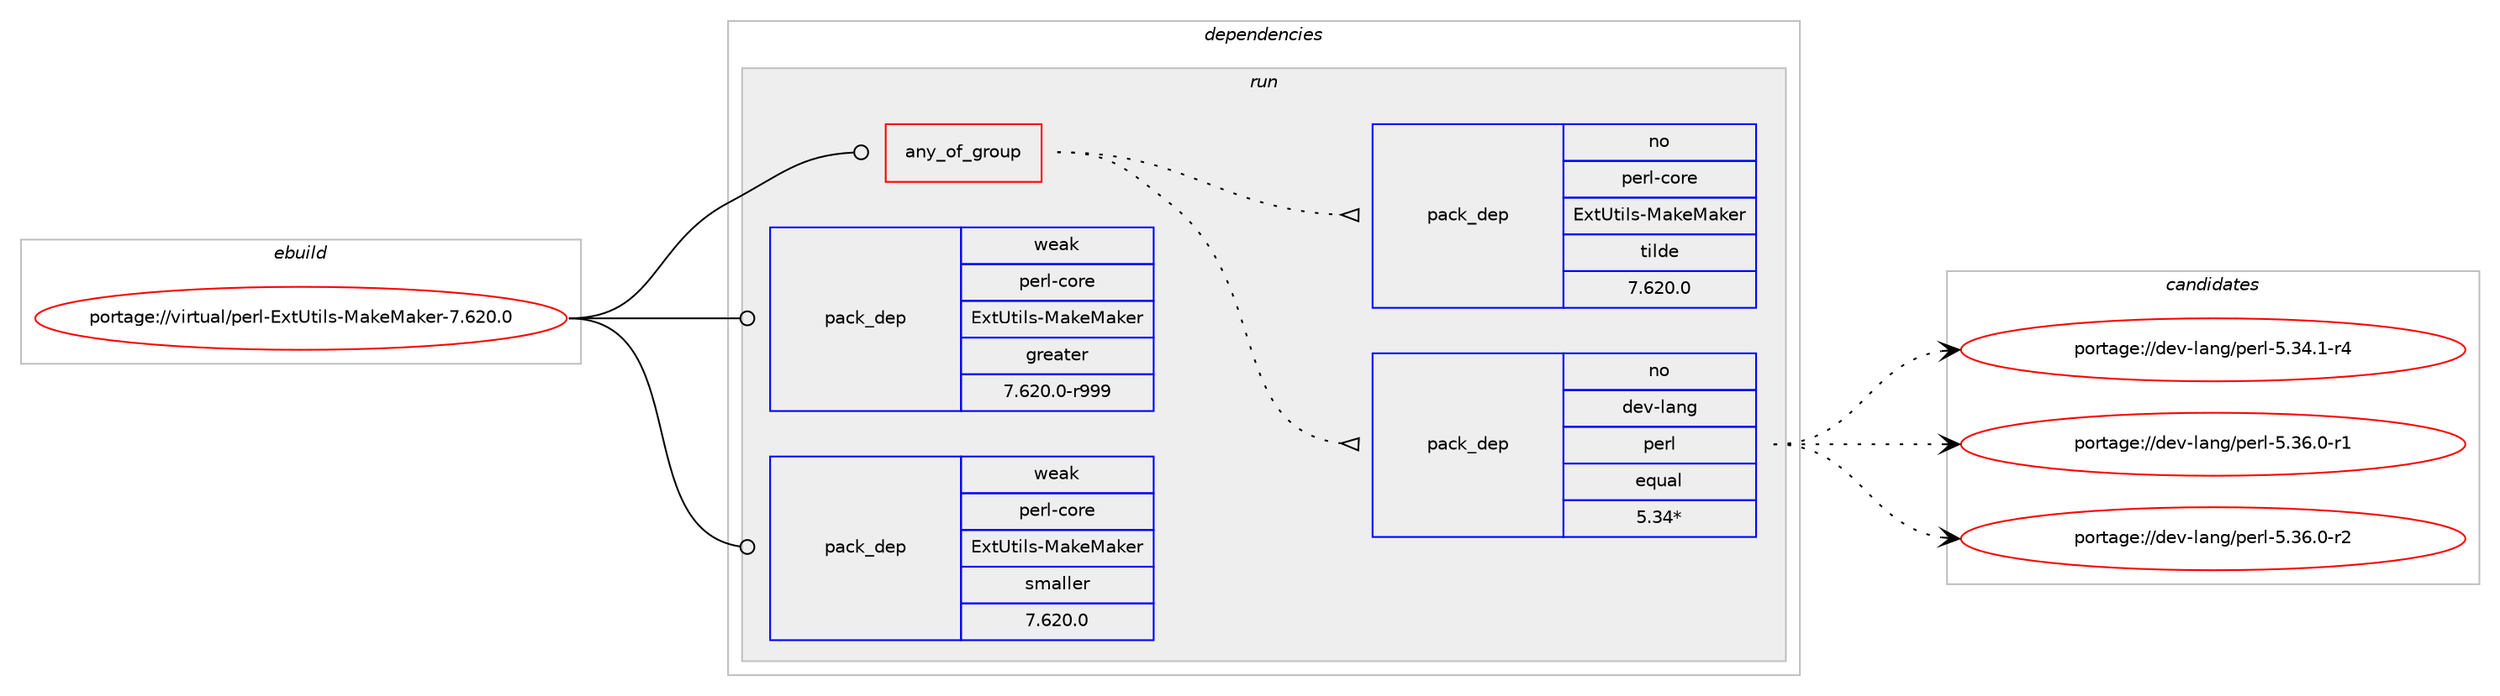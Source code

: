 digraph prolog {

# *************
# Graph options
# *************

newrank=true;
concentrate=true;
compound=true;
graph [rankdir=LR,fontname=Helvetica,fontsize=10,ranksep=1.5];#, ranksep=2.5, nodesep=0.2];
edge  [arrowhead=vee];
node  [fontname=Helvetica,fontsize=10];

# **********
# The ebuild
# **********

subgraph cluster_leftcol {
color=gray;
rank=same;
label=<<i>ebuild</i>>;
id [label="portage://virtual/perl-ExtUtils-MakeMaker-7.620.0", color=red, width=4, href="../virtual/perl-ExtUtils-MakeMaker-7.620.0.svg"];
}

# ****************
# The dependencies
# ****************

subgraph cluster_midcol {
color=gray;
label=<<i>dependencies</i>>;
subgraph cluster_compile {
fillcolor="#eeeeee";
style=filled;
label=<<i>compile</i>>;
}
subgraph cluster_compileandrun {
fillcolor="#eeeeee";
style=filled;
label=<<i>compile and run</i>>;
}
subgraph cluster_run {
fillcolor="#eeeeee";
style=filled;
label=<<i>run</i>>;
subgraph any17 {
dependency211 [label=<<TABLE BORDER="0" CELLBORDER="1" CELLSPACING="0" CELLPADDING="4"><TR><TD CELLPADDING="10">any_of_group</TD></TR></TABLE>>, shape=none, color=red];subgraph pack129 {
dependency212 [label=<<TABLE BORDER="0" CELLBORDER="1" CELLSPACING="0" CELLPADDING="4" WIDTH="220"><TR><TD ROWSPAN="6" CELLPADDING="30">pack_dep</TD></TR><TR><TD WIDTH="110">no</TD></TR><TR><TD>dev-lang</TD></TR><TR><TD>perl</TD></TR><TR><TD>equal</TD></TR><TR><TD>5.34*</TD></TR></TABLE>>, shape=none, color=blue];
}
dependency211:e -> dependency212:w [weight=20,style="dotted",arrowhead="oinv"];
subgraph pack130 {
dependency213 [label=<<TABLE BORDER="0" CELLBORDER="1" CELLSPACING="0" CELLPADDING="4" WIDTH="220"><TR><TD ROWSPAN="6" CELLPADDING="30">pack_dep</TD></TR><TR><TD WIDTH="110">no</TD></TR><TR><TD>perl-core</TD></TR><TR><TD>ExtUtils-MakeMaker</TD></TR><TR><TD>tilde</TD></TR><TR><TD>7.620.0</TD></TR></TABLE>>, shape=none, color=blue];
}
dependency211:e -> dependency213:w [weight=20,style="dotted",arrowhead="oinv"];
}
id:e -> dependency211:w [weight=20,style="solid",arrowhead="odot"];
# *** BEGIN UNKNOWN DEPENDENCY TYPE (TODO) ***
# id -> package_dependency(portage://virtual/perl-ExtUtils-MakeMaker-7.620.0,run,no,dev-lang,perl,none,[,,],any_same_slot,[])
# *** END UNKNOWN DEPENDENCY TYPE (TODO) ***

subgraph pack131 {
dependency214 [label=<<TABLE BORDER="0" CELLBORDER="1" CELLSPACING="0" CELLPADDING="4" WIDTH="220"><TR><TD ROWSPAN="6" CELLPADDING="30">pack_dep</TD></TR><TR><TD WIDTH="110">weak</TD></TR><TR><TD>perl-core</TD></TR><TR><TD>ExtUtils-MakeMaker</TD></TR><TR><TD>greater</TD></TR><TR><TD>7.620.0-r999</TD></TR></TABLE>>, shape=none, color=blue];
}
id:e -> dependency214:w [weight=20,style="solid",arrowhead="odot"];
subgraph pack132 {
dependency215 [label=<<TABLE BORDER="0" CELLBORDER="1" CELLSPACING="0" CELLPADDING="4" WIDTH="220"><TR><TD ROWSPAN="6" CELLPADDING="30">pack_dep</TD></TR><TR><TD WIDTH="110">weak</TD></TR><TR><TD>perl-core</TD></TR><TR><TD>ExtUtils-MakeMaker</TD></TR><TR><TD>smaller</TD></TR><TR><TD>7.620.0</TD></TR></TABLE>>, shape=none, color=blue];
}
id:e -> dependency215:w [weight=20,style="solid",arrowhead="odot"];
}
}

# **************
# The candidates
# **************

subgraph cluster_choices {
rank=same;
color=gray;
label=<<i>candidates</i>>;

subgraph choice129 {
color=black;
nodesep=1;
choice100101118451089711010347112101114108455346515246494511452 [label="portage://dev-lang/perl-5.34.1-r4", color=red, width=4,href="../dev-lang/perl-5.34.1-r4.svg"];
choice100101118451089711010347112101114108455346515446484511449 [label="portage://dev-lang/perl-5.36.0-r1", color=red, width=4,href="../dev-lang/perl-5.36.0-r1.svg"];
choice100101118451089711010347112101114108455346515446484511450 [label="portage://dev-lang/perl-5.36.0-r2", color=red, width=4,href="../dev-lang/perl-5.36.0-r2.svg"];
dependency212:e -> choice100101118451089711010347112101114108455346515246494511452:w [style=dotted,weight="100"];
dependency212:e -> choice100101118451089711010347112101114108455346515446484511449:w [style=dotted,weight="100"];
dependency212:e -> choice100101118451089711010347112101114108455346515446484511450:w [style=dotted,weight="100"];
}
subgraph choice130 {
color=black;
nodesep=1;
}
subgraph choice131 {
color=black;
nodesep=1;
}
subgraph choice132 {
color=black;
nodesep=1;
}
}

}
